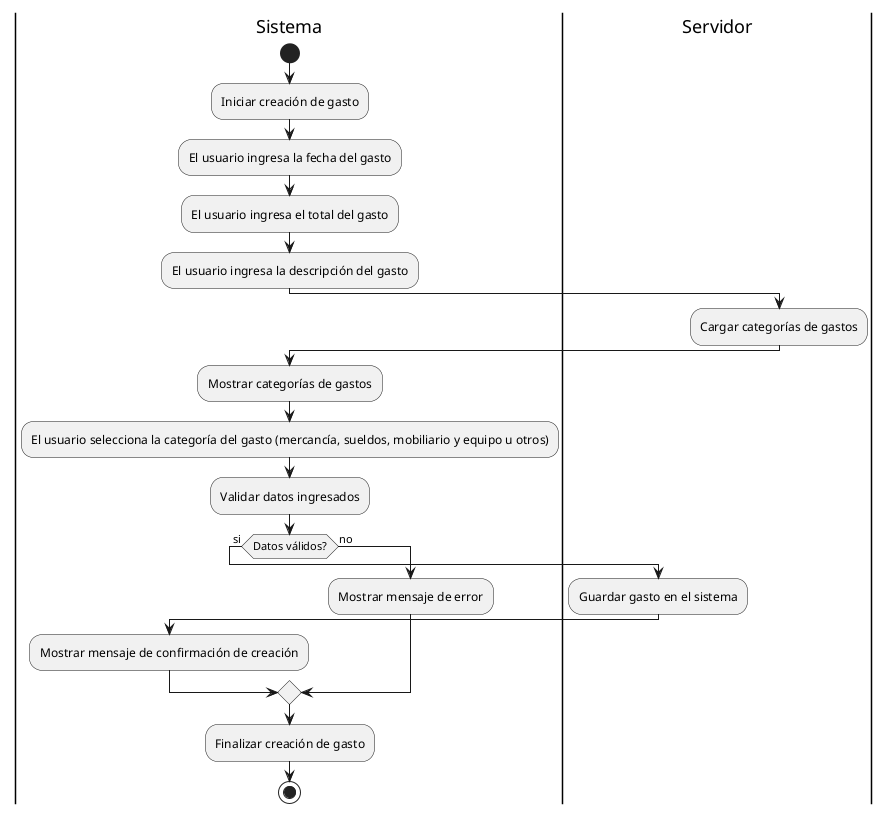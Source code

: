 @startuml Crear gasto

|Sistema|
start
:Iniciar creación de gasto;
:El usuario ingresa la fecha del gasto;
:El usuario ingresa el total del gasto;
:El usuario ingresa la descripción del gasto;
|Servidor|
:Cargar categorías de gastos;
|Sistema|
:Mostrar categorías de gastos;
:El usuario selecciona la categoría del gasto (mercancía, sueldos, mobiliario y equipo u otros);
:Validar datos ingresados;
if (Datos válidos?) then (si)
    |Servidor|
    :Guardar gasto en el sistema;
    |Sistema|
    :Mostrar mensaje de confirmación de creación;
else (no)
    :Mostrar mensaje de error;
endif
:Finalizar creación de gasto;
stop

@enduml
